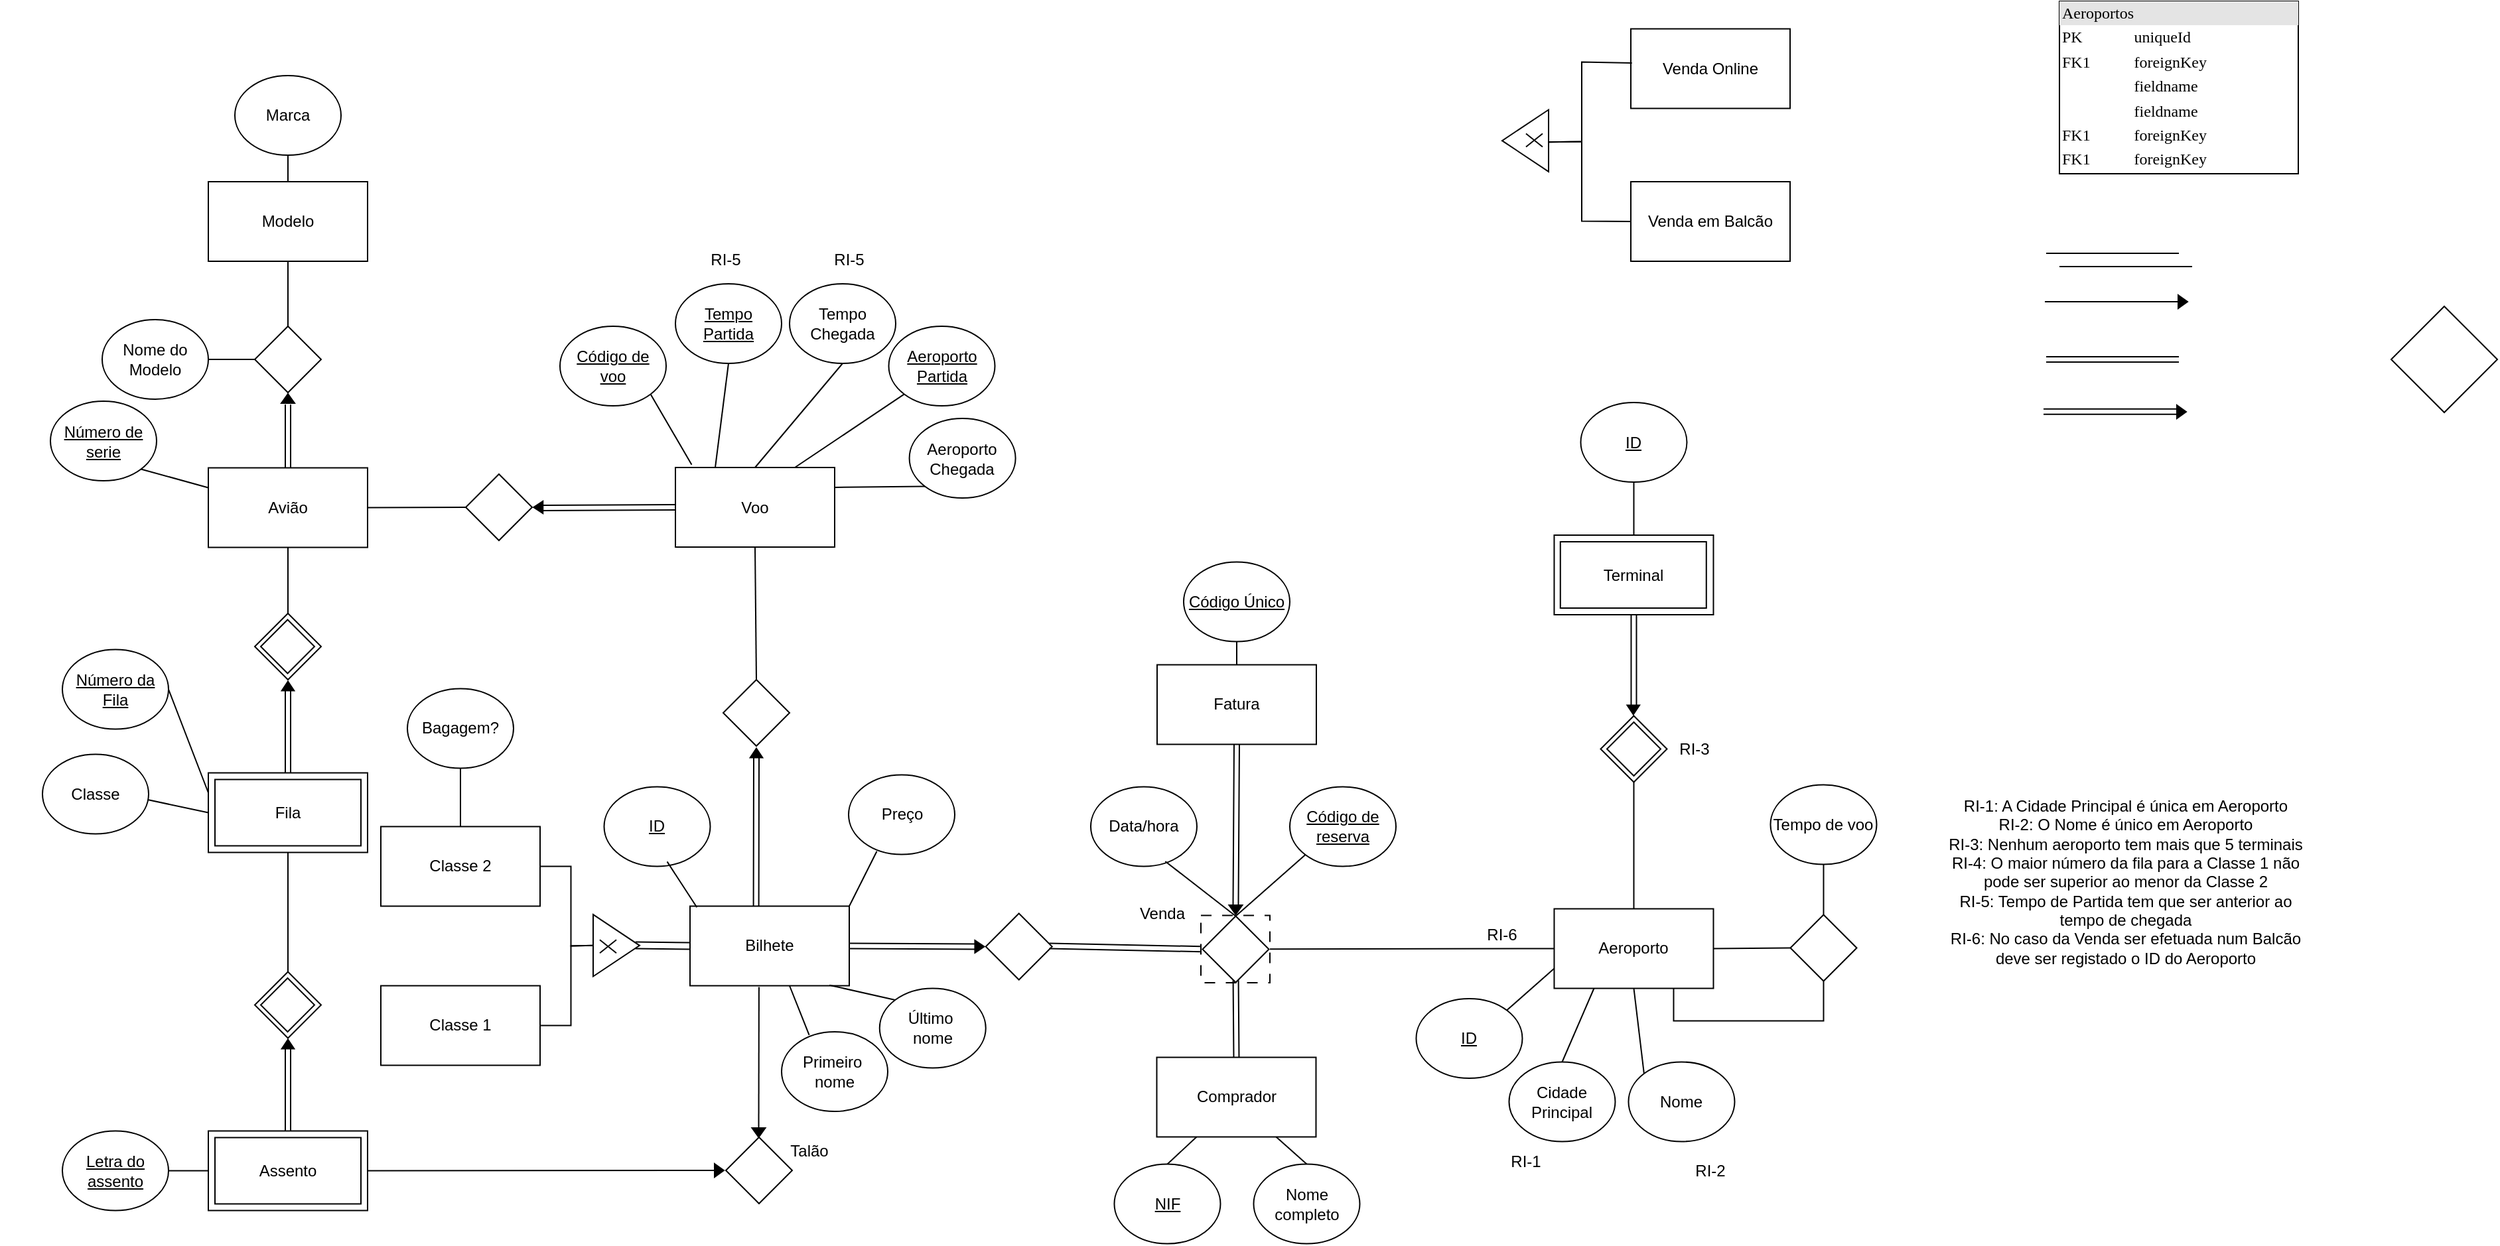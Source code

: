 <mxfile version="27.0.6">
  <diagram name="Page-1" id="2ca16b54-16f6-2749-3443-fa8db7711227">
    <mxGraphModel dx="2230" dy="613" grid="1" gridSize="10" guides="1" tooltips="1" connect="1" arrows="1" fold="1" page="1" pageScale="1" pageWidth="1100" pageHeight="850" background="none" math="0" shadow="0">
      <root>
        <mxCell id="0" />
        <mxCell id="1" parent="0" />
        <mxCell id="uvQwiletEwAoErd7GZ6_-40" value="" style="rounded=0;whiteSpace=wrap;html=1;dashed=1;dashPattern=8 8;" parent="1" vertex="1">
          <mxGeometry x="443" y="719.25" width="52" height="50.75" as="geometry" />
        </mxCell>
        <mxCell id="2ed32ef02a7f4228-2" value="&lt;div style=&quot;box-sizing: border-box; width: 100%; background: rgb(228, 228, 228); padding: 2px;&quot;&gt;Aeroportos&lt;/div&gt;&lt;table style=&quot;width: 100% ; font-size: 1em&quot; cellpadding=&quot;2&quot; cellspacing=&quot;0&quot;&gt;&lt;tbody&gt;&lt;tr&gt;&lt;td&gt;PK&lt;/td&gt;&lt;td&gt;uniqueId&lt;/td&gt;&lt;/tr&gt;&lt;tr&gt;&lt;td&gt;FK1&lt;/td&gt;&lt;td&gt;foreignKey&lt;/td&gt;&lt;/tr&gt;&lt;tr&gt;&lt;td&gt;&lt;/td&gt;&lt;td&gt;fieldname&lt;/td&gt;&lt;/tr&gt;&lt;tr&gt;&lt;td&gt;&lt;br&gt;&lt;/td&gt;&lt;td&gt;fieldname&lt;br&gt;&lt;/td&gt;&lt;/tr&gt;&lt;tr&gt;&lt;td&gt;FK1&lt;br&gt;&lt;/td&gt;&lt;td&gt;foreignKey&lt;br&gt;&lt;/td&gt;&lt;/tr&gt;&lt;tr&gt;&lt;td&gt;FK1&lt;br&gt;&lt;/td&gt;&lt;td&gt;foreignKey&lt;br&gt;&lt;/td&gt;&lt;/tr&gt;&lt;/tbody&gt;&lt;/table&gt;" style="verticalAlign=top;align=left;overflow=fill;html=1;rounded=0;shadow=0;comic=0;labelBackgroundColor=none;strokeWidth=1;fontFamily=Verdana;fontSize=12" parent="1" vertex="1">
          <mxGeometry x="1090" y="30" width="180" height="130" as="geometry" />
        </mxCell>
        <mxCell id="Xm3tBWq0qwTZGbFQvJrr-5" value="" style="endArrow=none;html=1;rounded=0;" parent="1" edge="1">
          <mxGeometry width="50" height="50" relative="1" as="geometry">
            <mxPoint x="1080" y="220" as="sourcePoint" />
            <mxPoint x="1180" y="220" as="targetPoint" />
          </mxGeometry>
        </mxCell>
        <mxCell id="Xm3tBWq0qwTZGbFQvJrr-7" value="" style="endArrow=classic;html=1;rounded=0;shape=link;" parent="1" edge="1">
          <mxGeometry width="50" height="50" relative="1" as="geometry">
            <mxPoint x="1080" y="300" as="sourcePoint" />
            <mxPoint x="1180" y="300" as="targetPoint" />
          </mxGeometry>
        </mxCell>
        <mxCell id="Xm3tBWq0qwTZGbFQvJrr-26" value="" style="group" parent="1" vertex="1" connectable="0">
          <mxGeometry x="1079" y="251.5" width="107.5" height="10" as="geometry" />
        </mxCell>
        <mxCell id="Xm3tBWq0qwTZGbFQvJrr-24" value="" style="endArrow=none;html=1;rounded=0;" parent="Xm3tBWq0qwTZGbFQvJrr-26" edge="1">
          <mxGeometry width="50" height="50" relative="1" as="geometry">
            <mxPoint y="4.94" as="sourcePoint" />
            <mxPoint x="100" y="4.94" as="targetPoint" />
          </mxGeometry>
        </mxCell>
        <mxCell id="Xm3tBWq0qwTZGbFQvJrr-25" value="" style="verticalLabelPosition=bottom;verticalAlign=top;html=1;shape=mxgraph.basic.acute_triangle;dx=0.5;rotation=90;fillColor=#000000;" parent="Xm3tBWq0qwTZGbFQvJrr-26" vertex="1">
          <mxGeometry x="99" y="1.5" width="10" height="7" as="geometry" />
        </mxCell>
        <mxCell id="Xm3tBWq0qwTZGbFQvJrr-27" value="" style="group" parent="1" vertex="1" connectable="0">
          <mxGeometry x="1078" y="334.5" width="107.5" height="10" as="geometry" />
        </mxCell>
        <mxCell id="Xm3tBWq0qwTZGbFQvJrr-9" value="" style="endArrow=classic;html=1;rounded=0;shape=link;" parent="Xm3tBWq0qwTZGbFQvJrr-27" edge="1">
          <mxGeometry width="50" height="50" relative="1" as="geometry">
            <mxPoint y="4.93" as="sourcePoint" />
            <mxPoint x="100" y="4.93" as="targetPoint" />
          </mxGeometry>
        </mxCell>
        <mxCell id="Xm3tBWq0qwTZGbFQvJrr-23" value="" style="verticalLabelPosition=bottom;verticalAlign=top;html=1;shape=mxgraph.basic.acute_triangle;dx=0.5;rotation=90;fillColor=#000000;" parent="Xm3tBWq0qwTZGbFQvJrr-27" vertex="1">
          <mxGeometry x="99" y="1.5" width="10" height="7" as="geometry" />
        </mxCell>
        <mxCell id="Xm3tBWq0qwTZGbFQvJrr-28" value="" style="rhombus;whiteSpace=wrap;html=1;strokeColor=default;align=center;verticalAlign=top;fontFamily=Helvetica;fontSize=12;fontColor=default;fillColor=#FFFFFF;" parent="1" vertex="1">
          <mxGeometry x="1340" y="260" width="80" height="80" as="geometry" />
        </mxCell>
        <mxCell id="Xm3tBWq0qwTZGbFQvJrr-31" value="" style="endArrow=none;html=1;rounded=0;" parent="1" edge="1">
          <mxGeometry width="50" height="50" relative="1" as="geometry">
            <mxPoint x="1090" y="230" as="sourcePoint" />
            <mxPoint x="1190" y="230" as="targetPoint" />
          </mxGeometry>
        </mxCell>
        <mxCell id="cWytQhBNAw67fKuN8wvv-1" value="Avião" style="rounded=0;whiteSpace=wrap;html=1;" parent="1" vertex="1">
          <mxGeometry x="-305" y="381.75" width="120" height="60" as="geometry" />
        </mxCell>
        <mxCell id="cWytQhBNAw67fKuN8wvv-3" value="Marca" style="ellipse;whiteSpace=wrap;html=1;" parent="1" vertex="1">
          <mxGeometry x="-285" y="86" width="80" height="60" as="geometry" />
        </mxCell>
        <mxCell id="cWytQhBNAw67fKuN8wvv-4" value="&lt;u&gt;Número de serie&lt;/u&gt;" style="ellipse;whiteSpace=wrap;html=1;" parent="1" vertex="1">
          <mxGeometry x="-424" y="331.5" width="80" height="60" as="geometry" />
        </mxCell>
        <mxCell id="cWytQhBNAw67fKuN8wvv-6" value="" style="endArrow=none;html=1;rounded=0;exitX=0.5;exitY=1;exitDx=0;exitDy=0;entryX=0.5;entryY=0;entryDx=0;entryDy=0;" parent="1" source="cWytQhBNAw67fKuN8wvv-3" target="uvQwiletEwAoErd7GZ6_-5" edge="1">
          <mxGeometry width="50" height="50" relative="1" as="geometry">
            <mxPoint x="-100" y="6" as="sourcePoint" />
            <mxPoint x="-235" y="196" as="targetPoint" />
          </mxGeometry>
        </mxCell>
        <mxCell id="cWytQhBNAw67fKuN8wvv-7" value="" style="endArrow=none;html=1;rounded=0;entryX=0;entryY=0.25;entryDx=0;entryDy=0;exitX=1;exitY=1;exitDx=0;exitDy=0;" parent="1" source="cWytQhBNAw67fKuN8wvv-4" target="cWytQhBNAw67fKuN8wvv-1" edge="1">
          <mxGeometry width="50" height="50" relative="1" as="geometry">
            <mxPoint x="-235" y="331.75" as="sourcePoint" />
            <mxPoint x="-235" y="381.75" as="targetPoint" />
          </mxGeometry>
        </mxCell>
        <mxCell id="cWytQhBNAw67fKuN8wvv-8" value="" style="endArrow=none;html=1;rounded=0;entryX=0.5;entryY=0;entryDx=0;entryDy=0;exitX=0.5;exitY=1;exitDx=0;exitDy=0;" parent="1" source="cWytQhBNAw67fKuN8wvv-1" edge="1">
          <mxGeometry width="50" height="50" relative="1" as="geometry">
            <mxPoint x="-201" y="441.75" as="sourcePoint" />
            <mxPoint x="-245.0" y="491.75" as="targetPoint" />
            <Array as="points" />
          </mxGeometry>
        </mxCell>
        <mxCell id="cWytQhBNAw67fKuN8wvv-10" value="" style="group;strokeColor=none;rotation=-90;allowArrows=0;connectable=1;dashed=1;" parent="1" vertex="1" connectable="0">
          <mxGeometry x="-295" y="587.75" width="100" height="10" as="geometry" />
        </mxCell>
        <mxCell id="cWytQhBNAw67fKuN8wvv-11" value="" style="endArrow=classic;html=1;rounded=0;shape=link;exitX=0.5;exitY=0;exitDx=0;exitDy=0;" parent="cWytQhBNAw67fKuN8wvv-10" source="cWytQhBNAw67fKuN8wvv-14" edge="1">
          <mxGeometry width="50" height="50" relative="1" as="geometry">
            <mxPoint x="50.0" y="55" as="sourcePoint" />
            <mxPoint x="50.0" y="-38" as="targetPoint" />
          </mxGeometry>
        </mxCell>
        <mxCell id="cWytQhBNAw67fKuN8wvv-12" value="" style="verticalLabelPosition=bottom;verticalAlign=top;html=1;shape=mxgraph.basic.acute_triangle;dx=0.5;rotation=0;fillColor=#000000;" parent="cWytQhBNAw67fKuN8wvv-10" vertex="1">
          <mxGeometry x="45.35" y="-45" width="9.302" height="7" as="geometry" />
        </mxCell>
        <mxCell id="cWytQhBNAw67fKuN8wvv-13" value="" style="group" parent="1" vertex="1" connectable="0">
          <mxGeometry x="-305" y="611.75" width="120" height="60" as="geometry" />
        </mxCell>
        <mxCell id="cWytQhBNAw67fKuN8wvv-14" value="" style="rounded=0;whiteSpace=wrap;html=1;" parent="cWytQhBNAw67fKuN8wvv-13" vertex="1">
          <mxGeometry width="120" height="60" as="geometry" />
        </mxCell>
        <mxCell id="cWytQhBNAw67fKuN8wvv-15" value="Fila" style="rounded=0;whiteSpace=wrap;html=1;" parent="cWytQhBNAw67fKuN8wvv-13" vertex="1">
          <mxGeometry x="5" y="5" width="110" height="50" as="geometry" />
        </mxCell>
        <mxCell id="cWytQhBNAw67fKuN8wvv-16" value="" style="rhombus;whiteSpace=wrap;html=1;strokeColor=default;align=center;verticalAlign=top;fontFamily=Helvetica;fontSize=12;fontColor=default;fillColor=#FFFFFF;" parent="1" vertex="1">
          <mxGeometry x="-270" y="761.75" width="50" height="50" as="geometry" />
        </mxCell>
        <mxCell id="cWytQhBNAw67fKuN8wvv-17" value="" style="group;strokeColor=none;rotation=-90;allowArrows=0;connectable=1;dashed=1;" parent="1" vertex="1" connectable="0">
          <mxGeometry x="-295" y="857.75" width="100" height="10" as="geometry" />
        </mxCell>
        <mxCell id="cWytQhBNAw67fKuN8wvv-18" value="" style="endArrow=classic;html=1;rounded=0;shape=link;exitX=0.5;exitY=0;exitDx=0;exitDy=0;" parent="cWytQhBNAw67fKuN8wvv-17" source="cWytQhBNAw67fKuN8wvv-21" edge="1">
          <mxGeometry width="50" height="50" relative="1" as="geometry">
            <mxPoint x="50.0" y="55" as="sourcePoint" />
            <mxPoint x="50.0" y="-38" as="targetPoint" />
          </mxGeometry>
        </mxCell>
        <mxCell id="cWytQhBNAw67fKuN8wvv-19" value="" style="verticalLabelPosition=bottom;verticalAlign=top;html=1;shape=mxgraph.basic.acute_triangle;dx=0.5;rotation=0;fillColor=#000000;" parent="cWytQhBNAw67fKuN8wvv-17" vertex="1">
          <mxGeometry x="45.35" y="-45" width="9.302" height="7" as="geometry" />
        </mxCell>
        <mxCell id="cWytQhBNAw67fKuN8wvv-20" value="" style="group" parent="1" vertex="1" connectable="0">
          <mxGeometry x="-305" y="881.75" width="120" height="60" as="geometry" />
        </mxCell>
        <mxCell id="cWytQhBNAw67fKuN8wvv-21" value="" style="rounded=0;whiteSpace=wrap;html=1;" parent="cWytQhBNAw67fKuN8wvv-20" vertex="1">
          <mxGeometry width="120" height="60" as="geometry" />
        </mxCell>
        <mxCell id="cWytQhBNAw67fKuN8wvv-22" value="Assento" style="rounded=0;whiteSpace=wrap;html=1;" parent="cWytQhBNAw67fKuN8wvv-20" vertex="1">
          <mxGeometry x="5" y="5" width="110" height="50" as="geometry" />
        </mxCell>
        <mxCell id="cWytQhBNAw67fKuN8wvv-23" value="" style="endArrow=none;html=1;rounded=0;exitX=0.5;exitY=1;exitDx=0;exitDy=0;entryX=0.5;entryY=0;entryDx=0;entryDy=0;" parent="1" source="cWytQhBNAw67fKuN8wvv-14" target="cWytQhBNAw67fKuN8wvv-16" edge="1">
          <mxGeometry width="50" height="50" relative="1" as="geometry">
            <mxPoint x="-265" y="681.75" as="sourcePoint" />
            <mxPoint x="-265" y="751.75" as="targetPoint" />
          </mxGeometry>
        </mxCell>
        <mxCell id="cWytQhBNAw67fKuN8wvv-24" value="&lt;u&gt;Número da Fila&lt;/u&gt;" style="ellipse;whiteSpace=wrap;html=1;" parent="1" vertex="1">
          <mxGeometry x="-415" y="518.75" width="80" height="60" as="geometry" />
        </mxCell>
        <mxCell id="cWytQhBNAw67fKuN8wvv-25" value="" style="endArrow=none;html=1;rounded=0;exitX=1;exitY=0.5;exitDx=0;exitDy=0;entryX=0;entryY=0.25;entryDx=0;entryDy=0;" parent="1" source="cWytQhBNAw67fKuN8wvv-24" target="cWytQhBNAw67fKuN8wvv-14" edge="1">
          <mxGeometry width="50" height="50" relative="1" as="geometry">
            <mxPoint x="-95" y="471.75" as="sourcePoint" />
            <mxPoint x="-45" y="421.75" as="targetPoint" />
          </mxGeometry>
        </mxCell>
        <mxCell id="cWytQhBNAw67fKuN8wvv-26" value="&lt;u&gt;Letra do assento&lt;/u&gt;" style="ellipse;whiteSpace=wrap;html=1;" parent="1" vertex="1">
          <mxGeometry x="-415" y="881.75" width="80" height="60" as="geometry" />
        </mxCell>
        <mxCell id="cWytQhBNAw67fKuN8wvv-27" value="" style="endArrow=none;html=1;rounded=0;exitX=1;exitY=0.5;exitDx=0;exitDy=0;entryX=0;entryY=0.5;entryDx=0;entryDy=0;" parent="1" source="cWytQhBNAw67fKuN8wvv-26" edge="1">
          <mxGeometry width="50" height="50" relative="1" as="geometry">
            <mxPoint x="-95" y="741.75" as="sourcePoint" />
            <mxPoint x="-305" y="911.75" as="targetPoint" />
          </mxGeometry>
        </mxCell>
        <mxCell id="cWytQhBNAw67fKuN8wvv-30" value="" style="endArrow=none;html=1;rounded=0;entryX=0.102;entryY=-0.035;entryDx=0;entryDy=0;exitX=1;exitY=1;exitDx=0;exitDy=0;entryPerimeter=0;" parent="1" source="cWytQhBNAw67fKuN8wvv-45" target="cWytQhBNAw67fKuN8wvv-36" edge="1">
          <mxGeometry width="50" height="50" relative="1" as="geometry">
            <mxPoint x="-303" y="311.5" as="sourcePoint" />
            <mxPoint x="-263.83" y="351.5" as="targetPoint" />
          </mxGeometry>
        </mxCell>
        <mxCell id="cWytQhBNAw67fKuN8wvv-31" value="" style="rhombus;whiteSpace=wrap;html=1;strokeColor=default;align=center;verticalAlign=top;fontFamily=Helvetica;fontSize=12;fontColor=default;fillColor=#FFFFFF;" parent="1" vertex="1">
          <mxGeometry x="-111" y="386.5" width="50" height="50" as="geometry" />
        </mxCell>
        <mxCell id="cWytQhBNAw67fKuN8wvv-32" value="" style="group;strokeColor=none;rotation=-180;allowArrows=0;connectable=1;dashed=1;" parent="1" vertex="1" connectable="0">
          <mxGeometry x="-58" y="407" width="98" height="10" as="geometry" />
        </mxCell>
        <mxCell id="cWytQhBNAw67fKuN8wvv-33" value="" style="endArrow=classic;html=1;rounded=0;shape=link;exitX=0;exitY=0.5;exitDx=0;exitDy=0;" parent="cWytQhBNAw67fKuN8wvv-32" source="cWytQhBNAw67fKuN8wvv-36" edge="1">
          <mxGeometry width="50" height="50" relative="1" as="geometry">
            <mxPoint x="96.04" y="5" as="sourcePoint" />
            <mxPoint x="4.9" y="5" as="targetPoint" />
          </mxGeometry>
        </mxCell>
        <mxCell id="cWytQhBNAw67fKuN8wvv-34" value="" style="verticalLabelPosition=bottom;verticalAlign=top;html=1;shape=mxgraph.basic.acute_triangle;dx=0.5;rotation=-90;fillColor=#000000;" parent="cWytQhBNAw67fKuN8wvv-32" vertex="1">
          <mxGeometry x="-2.94" y="1" width="9.116" height="7" as="geometry" />
        </mxCell>
        <mxCell id="cWytQhBNAw67fKuN8wvv-35" value="" style="group" parent="1" vertex="1" connectable="0">
          <mxGeometry x="47" y="381.5" width="120" height="60" as="geometry" />
        </mxCell>
        <mxCell id="cWytQhBNAw67fKuN8wvv-36" value="Voo" style="rounded=0;whiteSpace=wrap;html=1;" parent="cWytQhBNAw67fKuN8wvv-35" vertex="1">
          <mxGeometry width="120" height="60" as="geometry" />
        </mxCell>
        <mxCell id="cWytQhBNAw67fKuN8wvv-37" value="&lt;u&gt;Tempo&lt;/u&gt;&lt;div&gt;&lt;u&gt;Partida&lt;/u&gt;&lt;/div&gt;" style="ellipse;whiteSpace=wrap;html=1;" parent="1" vertex="1">
          <mxGeometry x="47" y="243" width="80" height="60" as="geometry" />
        </mxCell>
        <mxCell id="cWytQhBNAw67fKuN8wvv-38" value="Tempo&lt;div&gt;Chegada&lt;/div&gt;" style="ellipse;whiteSpace=wrap;html=1;" parent="1" vertex="1">
          <mxGeometry x="133" y="243" width="80" height="60" as="geometry" />
        </mxCell>
        <mxCell id="cWytQhBNAw67fKuN8wvv-39" value="" style="endArrow=none;html=1;rounded=0;entryX=0.5;entryY=1;entryDx=0;entryDy=0;exitX=0.25;exitY=0;exitDx=0;exitDy=0;" parent="1" source="cWytQhBNAw67fKuN8wvv-36" target="cWytQhBNAw67fKuN8wvv-37" edge="1">
          <mxGeometry width="50" height="50" relative="1" as="geometry">
            <mxPoint x="127" y="361.5" as="sourcePoint" />
            <mxPoint x="207" y="341.5" as="targetPoint" />
          </mxGeometry>
        </mxCell>
        <mxCell id="cWytQhBNAw67fKuN8wvv-40" value="" style="endArrow=none;html=1;rounded=0;entryX=0.5;entryY=1;entryDx=0;entryDy=0;exitX=0.5;exitY=0;exitDx=0;exitDy=0;" parent="1" source="cWytQhBNAw67fKuN8wvv-36" target="cWytQhBNAw67fKuN8wvv-38" edge="1">
          <mxGeometry width="50" height="50" relative="1" as="geometry">
            <mxPoint x="257" y="417" as="sourcePoint" />
            <mxPoint x="257" y="357" as="targetPoint" />
          </mxGeometry>
        </mxCell>
        <mxCell id="cWytQhBNAw67fKuN8wvv-41" value="Aeroporto Chegada" style="ellipse;whiteSpace=wrap;html=1;" parent="1" vertex="1">
          <mxGeometry x="223.3" y="344.5" width="80" height="60" as="geometry" />
        </mxCell>
        <mxCell id="cWytQhBNAw67fKuN8wvv-42" value="&lt;u&gt;Aeroporto Partida&lt;/u&gt;" style="ellipse;whiteSpace=wrap;html=1;" parent="1" vertex="1">
          <mxGeometry x="207.75" y="275" width="80" height="60" as="geometry" />
        </mxCell>
        <mxCell id="cWytQhBNAw67fKuN8wvv-43" value="" style="endArrow=none;html=1;rounded=0;entryX=0;entryY=1;entryDx=0;entryDy=0;exitX=1;exitY=0.25;exitDx=0;exitDy=0;" parent="1" source="cWytQhBNAw67fKuN8wvv-36" target="cWytQhBNAw67fKuN8wvv-41" edge="1">
          <mxGeometry width="50" height="50" relative="1" as="geometry">
            <mxPoint x="138" y="596.5" as="sourcePoint" />
            <mxPoint x="168" y="556.5" as="targetPoint" />
          </mxGeometry>
        </mxCell>
        <mxCell id="cWytQhBNAw67fKuN8wvv-44" value="" style="endArrow=none;html=1;rounded=0;entryX=0;entryY=1;entryDx=0;entryDy=0;exitX=0.75;exitY=0;exitDx=0;exitDy=0;" parent="1" source="cWytQhBNAw67fKuN8wvv-36" target="cWytQhBNAw67fKuN8wvv-42" edge="1">
          <mxGeometry width="50" height="50" relative="1" as="geometry">
            <mxPoint x="168" y="596.5" as="sourcePoint" />
            <mxPoint x="218" y="572" as="targetPoint" />
          </mxGeometry>
        </mxCell>
        <mxCell id="cWytQhBNAw67fKuN8wvv-45" value="&lt;u&gt;Código de&lt;/u&gt;&lt;div&gt;&lt;u&gt;voo&lt;/u&gt;&lt;/div&gt;" style="ellipse;whiteSpace=wrap;html=1;" parent="1" vertex="1">
          <mxGeometry x="-40" y="275" width="80" height="60" as="geometry" />
        </mxCell>
        <mxCell id="cWytQhBNAw67fKuN8wvv-46" value="" style="endArrow=none;html=1;rounded=0;exitX=1;exitY=0.5;exitDx=0;exitDy=0;entryX=0;entryY=0.5;entryDx=0;entryDy=0;" parent="1" source="cWytQhBNAw67fKuN8wvv-1" target="cWytQhBNAw67fKuN8wvv-31" edge="1">
          <mxGeometry width="50" height="50" relative="1" as="geometry">
            <mxPoint x="-128" y="503.25" as="sourcePoint" />
            <mxPoint x="22" y="503.25" as="targetPoint" />
          </mxGeometry>
        </mxCell>
        <mxCell id="cWytQhBNAw67fKuN8wvv-47" value="Aeroporto" style="rounded=0;whiteSpace=wrap;html=1;" parent="1" vertex="1">
          <mxGeometry x="709.24" y="714.25" width="120" height="60" as="geometry" />
        </mxCell>
        <mxCell id="cWytQhBNAw67fKuN8wvv-48" value="" style="endArrow=none;html=1;rounded=0;entryX=0;entryY=0.75;entryDx=0;entryDy=0;exitX=1;exitY=0;exitDx=0;exitDy=0;" parent="1" source="cWytQhBNAw67fKuN8wvv-49" target="cWytQhBNAw67fKuN8wvv-47" edge="1">
          <mxGeometry width="50" height="50" relative="1" as="geometry">
            <mxPoint x="644.24" y="690" as="sourcePoint" />
            <mxPoint x="744.24" y="690" as="targetPoint" />
          </mxGeometry>
        </mxCell>
        <mxCell id="cWytQhBNAw67fKuN8wvv-49" value="&lt;u&gt;ID&lt;/u&gt;" style="ellipse;whiteSpace=wrap;html=1;" parent="1" vertex="1">
          <mxGeometry x="605.24" y="782" width="80" height="60" as="geometry" />
        </mxCell>
        <mxCell id="cWytQhBNAw67fKuN8wvv-50" value="Cidade&lt;div&gt;Principal&lt;/div&gt;" style="ellipse;whiteSpace=wrap;html=1;" parent="1" vertex="1">
          <mxGeometry x="675.24" y="829.75" width="80" height="60" as="geometry" />
        </mxCell>
        <mxCell id="cWytQhBNAw67fKuN8wvv-51" value="" style="endArrow=none;html=1;rounded=0;entryX=0.25;entryY=1;entryDx=0;entryDy=0;exitX=0.5;exitY=0;exitDx=0;exitDy=0;" parent="1" source="cWytQhBNAw67fKuN8wvv-50" target="cWytQhBNAw67fKuN8wvv-47" edge="1">
          <mxGeometry width="50" height="50" relative="1" as="geometry">
            <mxPoint x="714.24" y="680" as="sourcePoint" />
            <mxPoint x="814.24" y="680" as="targetPoint" />
          </mxGeometry>
        </mxCell>
        <mxCell id="cWytQhBNAw67fKuN8wvv-52" value="Nome" style="ellipse;whiteSpace=wrap;html=1;" parent="1" vertex="1">
          <mxGeometry x="765.24" y="829.75" width="80" height="60" as="geometry" />
        </mxCell>
        <mxCell id="cWytQhBNAw67fKuN8wvv-53" value="" style="endArrow=none;html=1;rounded=0;entryX=0;entryY=0;entryDx=0;entryDy=0;exitX=0.5;exitY=1;exitDx=0;exitDy=0;" parent="1" source="cWytQhBNAw67fKuN8wvv-47" target="cWytQhBNAw67fKuN8wvv-52" edge="1">
          <mxGeometry width="50" height="50" relative="1" as="geometry">
            <mxPoint x="814.24" y="710" as="sourcePoint" />
            <mxPoint x="894.24" y="710" as="targetPoint" />
          </mxGeometry>
        </mxCell>
        <mxCell id="cWytQhBNAw67fKuN8wvv-54" value="" style="rhombus;whiteSpace=wrap;html=1;strokeColor=default;align=center;verticalAlign=top;fontFamily=Helvetica;fontSize=12;fontColor=default;fillColor=#FFFFFF;" parent="1" vertex="1">
          <mxGeometry x="744.24" y="568.75" width="50" height="50" as="geometry" />
        </mxCell>
        <mxCell id="cWytQhBNAw67fKuN8wvv-55" value="" style="group;strokeColor=none;rotation=90;allowArrows=0;connectable=1;dashed=1;" parent="1" vertex="1" connectable="0">
          <mxGeometry x="719.24" y="512.75" width="110" height="10" as="geometry" />
        </mxCell>
        <mxCell id="cWytQhBNAw67fKuN8wvv-56" value="" style="endArrow=classic;html=1;rounded=0;shape=link;exitX=0.5;exitY=1;exitDx=0;exitDy=0;" parent="cWytQhBNAw67fKuN8wvv-55" source="cWytQhBNAw67fKuN8wvv-61" edge="1">
          <mxGeometry width="50" height="50" relative="1" as="geometry">
            <mxPoint x="49" y="-21.5" as="sourcePoint" />
            <mxPoint x="50" y="48" as="targetPoint" />
          </mxGeometry>
        </mxCell>
        <mxCell id="cWytQhBNAw67fKuN8wvv-57" value="" style="verticalLabelPosition=bottom;verticalAlign=top;html=1;shape=mxgraph.basic.acute_triangle;dx=0.5;rotation=180;fillColor=#000000;" parent="cWytQhBNAw67fKuN8wvv-55" vertex="1">
          <mxGeometry x="45" y="48" width="9.302" height="7" as="geometry" />
        </mxCell>
        <mxCell id="cWytQhBNAw67fKuN8wvv-58" value="&lt;u&gt;ID&lt;/u&gt;" style="ellipse;whiteSpace=wrap;html=1;" parent="1" vertex="1">
          <mxGeometry x="729.24" y="332.5" width="80" height="60" as="geometry" />
        </mxCell>
        <mxCell id="cWytQhBNAw67fKuN8wvv-59" value="" style="endArrow=none;html=1;rounded=0;entryX=0.5;entryY=0;entryDx=0;entryDy=0;exitX=0.5;exitY=1;exitDx=0;exitDy=0;" parent="1" source="cWytQhBNAw67fKuN8wvv-58" target="cWytQhBNAw67fKuN8wvv-61" edge="1">
          <mxGeometry width="50" height="50" relative="1" as="geometry">
            <mxPoint x="729.24" y="392.5" as="sourcePoint" />
            <mxPoint x="729.24" y="442.5" as="targetPoint" />
          </mxGeometry>
        </mxCell>
        <mxCell id="cWytQhBNAw67fKuN8wvv-60" value="" style="group" parent="1" vertex="1" connectable="0">
          <mxGeometry x="709.24" y="432.5" width="120" height="60" as="geometry" />
        </mxCell>
        <mxCell id="cWytQhBNAw67fKuN8wvv-61" value="" style="rounded=0;whiteSpace=wrap;html=1;" parent="cWytQhBNAw67fKuN8wvv-60" vertex="1">
          <mxGeometry width="120" height="60" as="geometry" />
        </mxCell>
        <mxCell id="cWytQhBNAw67fKuN8wvv-62" value="Terminal" style="rounded=0;whiteSpace=wrap;html=1;" parent="cWytQhBNAw67fKuN8wvv-60" vertex="1">
          <mxGeometry x="4.65" y="5" width="110" height="50" as="geometry" />
        </mxCell>
        <mxCell id="cWytQhBNAw67fKuN8wvv-63" value="" style="endArrow=none;html=1;rounded=0;exitX=0.5;exitY=1;exitDx=0;exitDy=0;entryX=0.5;entryY=0;entryDx=0;entryDy=0;" parent="1" source="cWytQhBNAw67fKuN8wvv-54" target="cWytQhBNAw67fKuN8wvv-47" edge="1">
          <mxGeometry width="50" height="50" relative="1" as="geometry">
            <mxPoint x="717.49" y="650" as="sourcePoint" />
            <mxPoint x="827.49" y="650" as="targetPoint" />
          </mxGeometry>
        </mxCell>
        <mxCell id="cWytQhBNAw67fKuN8wvv-66" value="&lt;u&gt;Código de reserva&lt;/u&gt;" style="ellipse;whiteSpace=wrap;html=1;" parent="1" vertex="1">
          <mxGeometry x="510" y="622.25" width="80" height="60" as="geometry" />
        </mxCell>
        <mxCell id="cWytQhBNAw67fKuN8wvv-67" value="Data/hora" style="ellipse;whiteSpace=wrap;html=1;" parent="1" vertex="1">
          <mxGeometry x="359.99" y="622.25" width="80" height="60" as="geometry" />
        </mxCell>
        <mxCell id="cWytQhBNAw67fKuN8wvv-68" value="" style="endArrow=none;html=1;rounded=0;entryX=0;entryY=1;entryDx=0;entryDy=0;exitX=0.5;exitY=0;exitDx=0;exitDy=0;" parent="1" source="cWytQhBNAw67fKuN8wvv-103" target="cWytQhBNAw67fKuN8wvv-66" edge="1">
          <mxGeometry width="50" height="50" relative="1" as="geometry">
            <mxPoint x="535.24" y="614.25" as="sourcePoint" />
            <mxPoint x="523.24" y="584.5" as="targetPoint" />
          </mxGeometry>
        </mxCell>
        <mxCell id="cWytQhBNAw67fKuN8wvv-69" value="" style="endArrow=none;html=1;rounded=0;entryX=0.702;entryY=0.937;entryDx=0;entryDy=0;exitX=0.5;exitY=0;exitDx=0;exitDy=0;entryPerimeter=0;" parent="1" source="cWytQhBNAw67fKuN8wvv-103" target="cWytQhBNAw67fKuN8wvv-67" edge="1">
          <mxGeometry width="50" height="50" relative="1" as="geometry">
            <mxPoint x="475.24" y="614.25" as="sourcePoint" />
            <mxPoint x="573.24" y="600" as="targetPoint" />
          </mxGeometry>
        </mxCell>
        <mxCell id="cWytQhBNAw67fKuN8wvv-70" value="" style="group" parent="1" vertex="1" connectable="0">
          <mxGeometry x="409.74" y="826.25" width="120" height="60" as="geometry" />
        </mxCell>
        <mxCell id="cWytQhBNAw67fKuN8wvv-71" value="Comprador" style="rounded=0;whiteSpace=wrap;html=1;" parent="cWytQhBNAw67fKuN8wvv-70" vertex="1">
          <mxGeometry width="120" height="60" as="geometry" />
        </mxCell>
        <mxCell id="cWytQhBNAw67fKuN8wvv-72" value="" style="endArrow=none;html=1;rounded=0;entryX=0.5;entryY=0;entryDx=0;entryDy=0;exitX=0.25;exitY=1;exitDx=0;exitDy=0;" parent="1" source="cWytQhBNAw67fKuN8wvv-71" target="cWytQhBNAw67fKuN8wvv-73" edge="1">
          <mxGeometry width="50" height="50" relative="1" as="geometry">
            <mxPoint x="387.74" y="823.08" as="sourcePoint" />
            <mxPoint x="467.74" y="803.08" as="targetPoint" />
          </mxGeometry>
        </mxCell>
        <mxCell id="cWytQhBNAw67fKuN8wvv-73" value="&lt;u&gt;NIF&lt;/u&gt;" style="ellipse;whiteSpace=wrap;html=1;" parent="1" vertex="1">
          <mxGeometry x="377.74" y="906.75" width="80" height="60" as="geometry" />
        </mxCell>
        <mxCell id="cWytQhBNAw67fKuN8wvv-74" value="Nome completo" style="ellipse;whiteSpace=wrap;html=1;" parent="1" vertex="1">
          <mxGeometry x="482.74" y="906.75" width="80" height="60" as="geometry" />
        </mxCell>
        <mxCell id="cWytQhBNAw67fKuN8wvv-75" value="" style="endArrow=none;html=1;rounded=0;entryX=0.5;entryY=0;entryDx=0;entryDy=0;exitX=0.75;exitY=1;exitDx=0;exitDy=0;" parent="1" source="cWytQhBNAw67fKuN8wvv-71" target="cWytQhBNAw67fKuN8wvv-74" edge="1">
          <mxGeometry width="50" height="50" relative="1" as="geometry">
            <mxPoint x="517.74" y="878.58" as="sourcePoint" />
            <mxPoint x="517.74" y="818.58" as="targetPoint" />
          </mxGeometry>
        </mxCell>
        <mxCell id="cWytQhBNAw67fKuN8wvv-85" value="Venda Online" style="rounded=0;whiteSpace=wrap;html=1;direction=east;" parent="1" vertex="1">
          <mxGeometry x="767" y="50.75" width="120" height="60" as="geometry" />
        </mxCell>
        <mxCell id="cWytQhBNAw67fKuN8wvv-86" value="Venda em Balcão" style="rounded=0;whiteSpace=wrap;html=1;direction=east;" parent="1" vertex="1">
          <mxGeometry x="767" y="166" width="120" height="60" as="geometry" />
        </mxCell>
        <mxCell id="cWytQhBNAw67fKuN8wvv-87" value="" style="group;direction=east;rotation=0;" parent="1" vertex="1" connectable="0">
          <mxGeometry x="705" y="75.75" width="60" height="120" as="geometry" />
        </mxCell>
        <mxCell id="cWytQhBNAw67fKuN8wvv-88" value="" style="group;rotation=-180;" parent="1" vertex="1" connectable="0">
          <mxGeometry x="670" y="111.75" width="35.0" height="46.67" as="geometry" />
        </mxCell>
        <mxCell id="cWytQhBNAw67fKuN8wvv-89" value="" style="triangle;whiteSpace=wrap;html=1;rotation=-540;" parent="cWytQhBNAw67fKuN8wvv-88" vertex="1">
          <mxGeometry width="35" height="46.67" as="geometry" />
        </mxCell>
        <mxCell id="cWytQhBNAw67fKuN8wvv-90" value="" style="shape=mxgraph.sysml.x;rotation=-360;" parent="cWytQhBNAw67fKuN8wvv-88" vertex="1">
          <mxGeometry x="18" y="18" width="12.5" height="10" as="geometry" />
        </mxCell>
        <mxCell id="cWytQhBNAw67fKuN8wvv-92" value="" style="endArrow=none;html=1;rounded=0;exitX=-0.005;exitY=0.477;exitDx=0;exitDy=0;entryX=0.007;entryY=0.43;entryDx=0;entryDy=0;entryPerimeter=0;exitPerimeter=0;" parent="1" source="cWytQhBNAw67fKuN8wvv-89" target="cWytQhBNAw67fKuN8wvv-85" edge="1">
          <mxGeometry width="50" height="50" relative="1" as="geometry">
            <mxPoint x="705" y="135.75" as="sourcePoint" />
            <mxPoint x="765" y="75.75" as="targetPoint" />
            <Array as="points">
              <mxPoint x="730" y="135.75" />
              <mxPoint x="730" y="75.75" />
            </Array>
          </mxGeometry>
        </mxCell>
        <mxCell id="cWytQhBNAw67fKuN8wvv-93" value="" style="endArrow=none;html=1;rounded=0;entryX=0;entryY=0.5;entryDx=0;entryDy=0;exitX=0;exitY=0.479;exitDx=0;exitDy=0;exitPerimeter=0;" parent="1" source="cWytQhBNAw67fKuN8wvv-89" target="cWytQhBNAw67fKuN8wvv-86" edge="1">
          <mxGeometry width="50" height="50" relative="1" as="geometry">
            <mxPoint x="705" y="135.75" as="sourcePoint" />
            <mxPoint x="760" y="195.75" as="targetPoint" />
            <Array as="points">
              <mxPoint x="730" y="135.75" />
              <mxPoint x="730" y="195.75" />
            </Array>
          </mxGeometry>
        </mxCell>
        <mxCell id="cWytQhBNAw67fKuN8wvv-94" value="" style="group" parent="1" vertex="1" connectable="0">
          <mxGeometry x="58" y="712.25" width="120" height="60" as="geometry" />
        </mxCell>
        <mxCell id="cWytQhBNAw67fKuN8wvv-95" value="Bilhete" style="rounded=0;whiteSpace=wrap;html=1;" parent="cWytQhBNAw67fKuN8wvv-94" vertex="1">
          <mxGeometry width="120" height="60" as="geometry" />
        </mxCell>
        <mxCell id="cWytQhBNAw67fKuN8wvv-104" value="" style="group;direction=west;rotation=-180;" parent="1" vertex="1" connectable="0">
          <mxGeometry x="-15" y="718.58" width="35" height="46.67" as="geometry" />
        </mxCell>
        <mxCell id="cWytQhBNAw67fKuN8wvv-105" value="" style="group" parent="cWytQhBNAw67fKuN8wvv-104" vertex="1" connectable="0">
          <mxGeometry x="-7.105e-15" y="-3.553e-15" width="35.0" height="46.67" as="geometry" />
        </mxCell>
        <mxCell id="cWytQhBNAw67fKuN8wvv-106" value="" style="triangle;whiteSpace=wrap;html=1;rotation=-360;" parent="cWytQhBNAw67fKuN8wvv-105" vertex="1">
          <mxGeometry x="7.105e-15" y="3.553e-15" width="35" height="46.67" as="geometry" />
        </mxCell>
        <mxCell id="cWytQhBNAw67fKuN8wvv-107" value="" style="shape=mxgraph.sysml.x;rotation=-180;" parent="cWytQhBNAw67fKuN8wvv-105" vertex="1">
          <mxGeometry x="5.0" y="19.0" width="12.5" height="10" as="geometry" />
        </mxCell>
        <mxCell id="cWytQhBNAw67fKuN8wvv-108" value="" style="group;direction=east;rotation=-180;" parent="1" vertex="1" connectable="0">
          <mxGeometry x="-66.75" y="682.25" width="60" height="120" as="geometry" />
        </mxCell>
        <mxCell id="cWytQhBNAw67fKuN8wvv-109" value="Classe 2" style="rounded=0;whiteSpace=wrap;html=1;direction=east;" parent="1" vertex="1">
          <mxGeometry x="-175" y="652.25" width="120" height="60" as="geometry" />
        </mxCell>
        <mxCell id="cWytQhBNAw67fKuN8wvv-110" value="" style="endArrow=none;html=1;rounded=0;entryX=1;entryY=0.5;entryDx=0;entryDy=0;exitX=0;exitY=0.5;exitDx=0;exitDy=0;" parent="1" source="cWytQhBNAw67fKuN8wvv-106" target="cWytQhBNAw67fKuN8wvv-109" edge="1">
          <mxGeometry width="50" height="50" relative="1" as="geometry">
            <mxPoint x="-6.75" y="742.25" as="sourcePoint" />
            <mxPoint x="-61.75" y="682.25" as="targetPoint" />
            <Array as="points">
              <mxPoint x="-31.75" y="742.25" />
              <mxPoint x="-31.75" y="682.25" />
            </Array>
          </mxGeometry>
        </mxCell>
        <mxCell id="cWytQhBNAw67fKuN8wvv-111" value="Classe 1" style="rounded=0;whiteSpace=wrap;html=1;direction=east;" parent="1" vertex="1">
          <mxGeometry x="-175" y="772.25" width="120" height="60" as="geometry" />
        </mxCell>
        <mxCell id="cWytQhBNAw67fKuN8wvv-112" value="" style="endArrow=none;html=1;rounded=0;exitX=0;exitY=0.5;exitDx=0;exitDy=0;entryX=1;entryY=0.5;entryDx=0;entryDy=0;" parent="1" source="cWytQhBNAw67fKuN8wvv-106" target="cWytQhBNAw67fKuN8wvv-111" edge="1">
          <mxGeometry width="50" height="50" relative="1" as="geometry">
            <mxPoint x="-6.75" y="742.25" as="sourcePoint" />
            <mxPoint x="-66.75" y="802.25" as="targetPoint" />
            <Array as="points">
              <mxPoint x="-31.75" y="742.25" />
              <mxPoint x="-31.75" y="802.25" />
            </Array>
          </mxGeometry>
        </mxCell>
        <mxCell id="cWytQhBNAw67fKuN8wvv-113" value="Bagagem?" style="ellipse;whiteSpace=wrap;html=1;" parent="1" vertex="1">
          <mxGeometry x="-155" y="548.25" width="80" height="60" as="geometry" />
        </mxCell>
        <mxCell id="cWytQhBNAw67fKuN8wvv-114" value="" style="endArrow=none;html=1;rounded=0;entryX=0.5;entryY=1;entryDx=0;entryDy=0;exitX=0.5;exitY=0;exitDx=0;exitDy=0;" parent="1" source="cWytQhBNAw67fKuN8wvv-109" target="cWytQhBNAw67fKuN8wvv-113" edge="1">
          <mxGeometry width="50" height="50" relative="1" as="geometry">
            <mxPoint x="-33.25" y="1051.5" as="sourcePoint" />
            <mxPoint x="-40.25" y="605.5" as="targetPoint" />
            <Array as="points" />
          </mxGeometry>
        </mxCell>
        <mxCell id="cWytQhBNAw67fKuN8wvv-115" value="" style="endArrow=classic;html=1;rounded=0;shape=link;entryX=0;entryY=0.5;entryDx=0;entryDy=0;exitX=0.91;exitY=0.496;exitDx=0;exitDy=0;exitPerimeter=0;width=5;" parent="1" source="cWytQhBNAw67fKuN8wvv-106" target="cWytQhBNAw67fKuN8wvv-95" edge="1">
          <mxGeometry width="50" height="50" relative="1" as="geometry">
            <mxPoint x="19" y="742.41" as="sourcePoint" />
            <mxPoint x="98" y="741.41" as="targetPoint" />
          </mxGeometry>
        </mxCell>
        <mxCell id="cWytQhBNAw67fKuN8wvv-116" value="" style="rhombus;whiteSpace=wrap;html=1;strokeColor=default;align=center;verticalAlign=top;fontFamily=Helvetica;fontSize=12;fontColor=default;fillColor=#FFFFFF;" parent="1" vertex="1">
          <mxGeometry x="83" y="541.5" width="50" height="50" as="geometry" />
        </mxCell>
        <mxCell id="cWytQhBNAw67fKuN8wvv-117" value="" style="endArrow=none;html=1;rounded=0;entryX=0.5;entryY=1;entryDx=0;entryDy=0;exitX=0.5;exitY=0;exitDx=0;exitDy=0;" parent="1" source="cWytQhBNAw67fKuN8wvv-116" target="cWytQhBNAw67fKuN8wvv-36" edge="1">
          <mxGeometry width="50" height="50" relative="1" as="geometry">
            <mxPoint x="94" y="927.66" as="sourcePoint" />
            <mxPoint x="87" y="481.66" as="targetPoint" />
            <Array as="points" />
          </mxGeometry>
        </mxCell>
        <mxCell id="cWytQhBNAw67fKuN8wvv-118" value="" style="group;strokeColor=none;rotation=-90;allowArrows=0;connectable=1;dashed=1;" parent="1" vertex="1" connectable="0">
          <mxGeometry x="58" y="638.25" width="100" height="10" as="geometry" />
        </mxCell>
        <mxCell id="cWytQhBNAw67fKuN8wvv-119" value="" style="endArrow=classic;html=1;rounded=0;shape=link;exitX=0.415;exitY=-0.002;exitDx=0;exitDy=0;exitPerimeter=0;" parent="cWytQhBNAw67fKuN8wvv-118" source="cWytQhBNAw67fKuN8wvv-95" edge="1">
          <mxGeometry width="50" height="50" relative="1" as="geometry">
            <mxPoint x="50.0" y="55" as="sourcePoint" />
            <mxPoint x="50.0" y="-38" as="targetPoint" />
          </mxGeometry>
        </mxCell>
        <mxCell id="cWytQhBNAw67fKuN8wvv-120" value="" style="verticalLabelPosition=bottom;verticalAlign=top;html=1;shape=mxgraph.basic.acute_triangle;dx=0.5;rotation=0;fillColor=#000000;" parent="cWytQhBNAw67fKuN8wvv-118" vertex="1">
          <mxGeometry x="45.35" y="-45" width="9.302" height="7" as="geometry" />
        </mxCell>
        <mxCell id="cWytQhBNAw67fKuN8wvv-122" value="" style="group;strokeColor=none;rotation=0;allowArrows=0;connectable=1;dashed=1;" parent="1" vertex="1" connectable="0">
          <mxGeometry x="117.5" y="736.75" width="100" height="10" as="geometry" />
        </mxCell>
        <mxCell id="cWytQhBNAw67fKuN8wvv-127" value="" style="rhombus;whiteSpace=wrap;html=1;strokeColor=default;align=center;verticalAlign=top;fontFamily=Helvetica;fontSize=12;fontColor=default;fillColor=#FFFFFF;" parent="1" vertex="1">
          <mxGeometry x="85" y="886.5" width="50" height="50" as="geometry" />
        </mxCell>
        <mxCell id="cWytQhBNAw67fKuN8wvv-128" value="" style="endArrow=none;html=1;rounded=0;exitX=0.433;exitY=1.017;exitDx=0;exitDy=0;exitPerimeter=0;entryX=0.5;entryY=1;entryDx=0;entryDy=0;entryPerimeter=0;" parent="1" source="cWytQhBNAw67fKuN8wvv-95" target="cWytQhBNAw67fKuN8wvv-126" edge="1">
          <mxGeometry width="50" height="50" relative="1" as="geometry">
            <mxPoint x="110" y="734.25" as="sourcePoint" />
            <mxPoint x="110" y="833.25" as="targetPoint" />
          </mxGeometry>
        </mxCell>
        <mxCell id="cWytQhBNAw67fKuN8wvv-136" value="" style="endArrow=none;html=1;rounded=0;entryX=0.5;entryY=1;entryDx=0;entryDy=0;entryPerimeter=0;exitX=1;exitY=0.5;exitDx=0;exitDy=0;" parent="1" source="cWytQhBNAw67fKuN8wvv-21" target="cWytQhBNAw67fKuN8wvv-135" edge="1">
          <mxGeometry width="50" height="50" relative="1" as="geometry">
            <mxPoint x="-203" y="911.44" as="sourcePoint" />
            <mxPoint x="-103" y="911.44" as="targetPoint" />
          </mxGeometry>
        </mxCell>
        <mxCell id="cWytQhBNAw67fKuN8wvv-140" value="Preço" style="ellipse;whiteSpace=wrap;html=1;" parent="1" vertex="1">
          <mxGeometry x="177.5" y="613.25" width="80" height="60" as="geometry" />
        </mxCell>
        <mxCell id="cWytQhBNAw67fKuN8wvv-141" value="" style="endArrow=none;html=1;rounded=0;entryX=0.266;entryY=0.961;entryDx=0;entryDy=0;exitX=1;exitY=0;exitDx=0;exitDy=0;entryPerimeter=0;" parent="1" source="cWytQhBNAw67fKuN8wvv-95" target="cWytQhBNAw67fKuN8wvv-140" edge="1">
          <mxGeometry width="50" height="50" relative="1" as="geometry">
            <mxPoint x="300" y="720" as="sourcePoint" />
            <mxPoint x="368.956" y="701.634" as="targetPoint" />
          </mxGeometry>
        </mxCell>
        <mxCell id="cWytQhBNAw67fKuN8wvv-142" value="" style="rhombus;whiteSpace=wrap;html=1;strokeColor=default;align=center;verticalAlign=top;fontFamily=Helvetica;fontSize=12;fontColor=default;fillColor=#FFFFFF;" parent="1" vertex="1">
          <mxGeometry x="887.24" y="718.75" width="50" height="50" as="geometry" />
        </mxCell>
        <mxCell id="cWytQhBNAw67fKuN8wvv-143" value="Tempo de voo" style="ellipse;whiteSpace=wrap;html=1;" parent="1" vertex="1">
          <mxGeometry x="872.24" y="620.75" width="80" height="60" as="geometry" />
        </mxCell>
        <mxCell id="cWytQhBNAw67fKuN8wvv-144" value="" style="endArrow=none;html=1;rounded=0;exitX=1;exitY=0.5;exitDx=0;exitDy=0;entryX=0;entryY=0.5;entryDx=0;entryDy=0;" parent="1" source="cWytQhBNAw67fKuN8wvv-47" target="cWytQhBNAw67fKuN8wvv-142" edge="1">
          <mxGeometry width="50" height="50" relative="1" as="geometry">
            <mxPoint x="871.29" y="731.71" as="sourcePoint" />
            <mxPoint x="871.29" y="827.71" as="targetPoint" />
          </mxGeometry>
        </mxCell>
        <mxCell id="cWytQhBNAw67fKuN8wvv-145" value="" style="endArrow=none;html=1;rounded=0;exitX=0.5;exitY=1;exitDx=0;exitDy=0;entryX=0.5;entryY=0;entryDx=0;entryDy=0;" parent="1" source="cWytQhBNAw67fKuN8wvv-143" target="cWytQhBNAw67fKuN8wvv-142" edge="1">
          <mxGeometry width="50" height="50" relative="1" as="geometry">
            <mxPoint x="839.24" y="754.75" as="sourcePoint" />
            <mxPoint x="897.24" y="753.75" as="targetPoint" />
          </mxGeometry>
        </mxCell>
        <mxCell id="cWytQhBNAw67fKuN8wvv-146" value="" style="endArrow=none;html=1;rounded=0;exitX=0.5;exitY=1;exitDx=0;exitDy=0;entryX=0.75;entryY=1;entryDx=0;entryDy=0;" parent="1" source="cWytQhBNAw67fKuN8wvv-142" target="cWytQhBNAw67fKuN8wvv-47" edge="1">
          <mxGeometry width="50" height="50" relative="1" as="geometry">
            <mxPoint x="912.05" y="779" as="sourcePoint" />
            <mxPoint x="775.24" y="798.75" as="targetPoint" />
            <Array as="points">
              <mxPoint x="912.24" y="798.75" />
              <mxPoint x="799.24" y="798.75" />
            </Array>
          </mxGeometry>
        </mxCell>
        <mxCell id="cWytQhBNAw67fKuN8wvv-135" value="" style="verticalLabelPosition=bottom;verticalAlign=top;html=1;shape=mxgraph.basic.acute_triangle;dx=0.5;rotation=90;fillColor=#000000;" parent="1" vertex="1">
          <mxGeometry x="75" y="908" width="10" height="7" as="geometry" />
        </mxCell>
        <mxCell id="cWytQhBNAw67fKuN8wvv-126" value="" style="verticalLabelPosition=bottom;verticalAlign=top;html=1;shape=mxgraph.basic.acute_triangle;dx=0.5;rotation=180;fillColor=#000000;" parent="1" vertex="1">
          <mxGeometry x="104.75" y="879.5" width="10" height="7" as="geometry" />
        </mxCell>
        <mxCell id="uvQwiletEwAoErd7GZ6_-2" value="RI-3" style="text;html=1;align=center;verticalAlign=middle;whiteSpace=wrap;rounded=0;" parent="1" vertex="1">
          <mxGeometry x="785.24" y="578.75" width="60" height="30" as="geometry" />
        </mxCell>
        <mxCell id="uvQwiletEwAoErd7GZ6_-3" value="&lt;div&gt;RI-1: A Cidade Principal é única em Aeroporto&lt;/div&gt;&lt;div&gt;RI-2: O Nome é único em Aeroporto&lt;/div&gt;RI-3: Nenhum aeroporto tem mais que 5 terminais&lt;div&gt;RI-4: O maior número da fila para a Classe 1 não pode ser superior ao menor da Classe 2&lt;/div&gt;&lt;div&gt;RI-5: Tempo de Partida tem que ser anterior ao tempo de chegada&lt;/div&gt;&lt;div&gt;RI-6: No caso da Venda ser efetuada num Balcão deve ser registado o ID do Aeroporto&lt;/div&gt;" style="text;html=1;align=center;verticalAlign=middle;whiteSpace=wrap;rounded=0;" parent="1" vertex="1">
          <mxGeometry x="1000" y="590.25" width="280" height="208.25" as="geometry" />
        </mxCell>
        <mxCell id="uvQwiletEwAoErd7GZ6_-5" value="Modelo" style="rounded=0;whiteSpace=wrap;html=1;" parent="1" vertex="1">
          <mxGeometry x="-305" y="166" width="120" height="60" as="geometry" />
        </mxCell>
        <mxCell id="uvQwiletEwAoErd7GZ6_-6" value="" style="rhombus;whiteSpace=wrap;html=1;strokeColor=default;align=center;verticalAlign=top;fontFamily=Helvetica;fontSize=12;fontColor=default;fillColor=#FFFFFF;" parent="1" vertex="1">
          <mxGeometry x="-270" y="275" width="50" height="50" as="geometry" />
        </mxCell>
        <mxCell id="uvQwiletEwAoErd7GZ6_-13" value="" style="group;rotation=-90;" parent="1" vertex="1" connectable="0">
          <mxGeometry x="-299" y="375" width="107.5" height="10" as="geometry" />
        </mxCell>
        <mxCell id="uvQwiletEwAoErd7GZ6_-14" value="" style="endArrow=classic;html=1;rounded=0;shape=link;exitX=0.5;exitY=0;exitDx=0;exitDy=0;" parent="uvQwiletEwAoErd7GZ6_-13" source="cWytQhBNAw67fKuN8wvv-1" edge="1">
          <mxGeometry width="50" height="50" relative="1" as="geometry">
            <mxPoint x="54" y="59" as="sourcePoint" />
            <mxPoint x="54" y="-41" as="targetPoint" />
          </mxGeometry>
        </mxCell>
        <mxCell id="uvQwiletEwAoErd7GZ6_-15" value="" style="verticalLabelPosition=bottom;verticalAlign=top;html=1;shape=mxgraph.basic.acute_triangle;dx=0.5;rotation=0;fillColor=#000000;" parent="uvQwiletEwAoErd7GZ6_-13" vertex="1">
          <mxGeometry x="49" y="-49" width="10" height="7" as="geometry" />
        </mxCell>
        <mxCell id="uvQwiletEwAoErd7GZ6_-19" value="Nome do Modelo" style="ellipse;whiteSpace=wrap;html=1;" parent="1" vertex="1">
          <mxGeometry x="-385" y="270" width="80" height="60" as="geometry" />
        </mxCell>
        <mxCell id="uvQwiletEwAoErd7GZ6_-20" value="" style="endArrow=none;html=1;rounded=0;exitX=0;exitY=0.5;exitDx=0;exitDy=0;entryX=1;entryY=0.5;entryDx=0;entryDy=0;" parent="1" source="uvQwiletEwAoErd7GZ6_-6" target="uvQwiletEwAoErd7GZ6_-19" edge="1">
          <mxGeometry width="50" height="50" relative="1" as="geometry">
            <mxPoint x="-235" y="156" as="sourcePoint" />
            <mxPoint x="-235" y="176" as="targetPoint" />
          </mxGeometry>
        </mxCell>
        <mxCell id="uvQwiletEwAoErd7GZ6_-21" value="" style="endArrow=none;html=1;rounded=0;exitX=0.5;exitY=0;exitDx=0;exitDy=0;entryX=0.5;entryY=1;entryDx=0;entryDy=0;" parent="1" source="uvQwiletEwAoErd7GZ6_-6" target="uvQwiletEwAoErd7GZ6_-5" edge="1">
          <mxGeometry width="50" height="50" relative="1" as="geometry">
            <mxPoint x="-260" y="310" as="sourcePoint" />
            <mxPoint x="-322" y="291" as="targetPoint" />
          </mxGeometry>
        </mxCell>
        <mxCell id="uvQwiletEwAoErd7GZ6_-24" value="" style="group" parent="1" vertex="1" connectable="0">
          <mxGeometry x="409.99" y="530.25" width="120" height="60" as="geometry" />
        </mxCell>
        <mxCell id="uvQwiletEwAoErd7GZ6_-25" value="Fatura" style="rounded=0;whiteSpace=wrap;html=1;" parent="uvQwiletEwAoErd7GZ6_-24" vertex="1">
          <mxGeometry width="120" height="60" as="geometry" />
        </mxCell>
        <mxCell id="uvQwiletEwAoErd7GZ6_-26" value="&lt;u&gt;Código Único&lt;/u&gt;" style="ellipse;whiteSpace=wrap;html=1;" parent="1" vertex="1">
          <mxGeometry x="429.99" y="452.75" width="80" height="60" as="geometry" />
        </mxCell>
        <mxCell id="cWytQhBNAw67fKuN8wvv-124" value="" style="verticalLabelPosition=bottom;verticalAlign=top;html=1;shape=mxgraph.basic.acute_triangle;dx=0.5;rotation=90;fillColor=#000000;" parent="1" vertex="1">
          <mxGeometry x="271.57" y="739.25" width="9.302" height="7" as="geometry" />
        </mxCell>
        <mxCell id="cWytQhBNAw67fKuN8wvv-123" value="" style="endArrow=classic;html=1;rounded=0;shape=link;exitX=1;exitY=0.5;exitDx=0;exitDy=0;entryX=0.5;entryY=1;entryDx=0;entryDy=0;entryPerimeter=0;" parent="1" source="cWytQhBNAw67fKuN8wvv-95" target="cWytQhBNAw67fKuN8wvv-124" edge="1">
          <mxGeometry width="50" height="50" relative="1" as="geometry">
            <mxPoint x="155.33" y="743.85" as="sourcePoint" />
            <mxPoint x="188.07" y="744.25" as="targetPoint" />
          </mxGeometry>
        </mxCell>
        <mxCell id="uvQwiletEwAoErd7GZ6_-29" value="" style="endArrow=none;html=1;rounded=0;entryX=0.5;entryY=0;entryDx=0;entryDy=0;exitX=0.5;exitY=1;exitDx=0;exitDy=0;" parent="1" source="uvQwiletEwAoErd7GZ6_-26" target="uvQwiletEwAoErd7GZ6_-25" edge="1">
          <mxGeometry width="50" height="50" relative="1" as="geometry">
            <mxPoint x="432.24" y="904.5" as="sourcePoint" />
            <mxPoint x="455.24" y="925.5" as="targetPoint" />
          </mxGeometry>
        </mxCell>
        <mxCell id="uvQwiletEwAoErd7GZ6_-30" value="" style="endArrow=classic;html=1;rounded=0;shape=link;exitX=0.5;exitY=0;exitDx=0;exitDy=0;entryX=0.501;entryY=0.969;entryDx=0;entryDy=0;entryPerimeter=0;" parent="1" source="cWytQhBNAw67fKuN8wvv-71" target="cWytQhBNAw67fKuN8wvv-103" edge="1">
          <mxGeometry width="50" height="50" relative="1" as="geometry">
            <mxPoint x="425.74" y="796.02" as="sourcePoint" />
            <mxPoint x="469.24" y="772.5" as="targetPoint" />
          </mxGeometry>
        </mxCell>
        <mxCell id="uvQwiletEwAoErd7GZ6_-32" value="" style="group;rotation=90;" parent="1" vertex="1" connectable="0">
          <mxGeometry x="415.24" y="659.5" width="107.5" height="10" as="geometry" />
        </mxCell>
        <mxCell id="uvQwiletEwAoErd7GZ6_-34" value="" style="verticalLabelPosition=bottom;verticalAlign=top;html=1;shape=mxgraph.basic.acute_triangle;dx=0.5;rotation=180;fillColor=#000000;" parent="uvQwiletEwAoErd7GZ6_-32" vertex="1">
          <mxGeometry x="49" y="52" width="10" height="7" as="geometry" />
        </mxCell>
        <mxCell id="uvQwiletEwAoErd7GZ6_-33" value="" style="endArrow=classic;html=1;rounded=0;shape=link;exitX=0.5;exitY=1;exitDx=0;exitDy=0;entryX=0.5;entryY=0.857;entryDx=0;entryDy=0;entryPerimeter=0;" parent="1" source="uvQwiletEwAoErd7GZ6_-25" target="uvQwiletEwAoErd7GZ6_-34" edge="1">
          <mxGeometry width="50" height="50" relative="1" as="geometry">
            <mxPoint x="469.24" y="610.5" as="sourcePoint" />
            <mxPoint x="469.24" y="710.5" as="targetPoint" />
          </mxGeometry>
        </mxCell>
        <mxCell id="uvQwiletEwAoErd7GZ6_-38" value="" style="rhombus;whiteSpace=wrap;html=1;strokeColor=default;align=center;verticalAlign=top;fontFamily=Helvetica;fontSize=12;fontColor=default;fillColor=#FFFFFF;" parent="1" vertex="1">
          <mxGeometry x="280.87" y="717.75" width="50" height="50" as="geometry" />
        </mxCell>
        <mxCell id="cWytQhBNAw67fKuN8wvv-103" value="" style="rhombus;whiteSpace=wrap;html=1;strokeColor=default;align=center;verticalAlign=top;fontFamily=Helvetica;fontSize=12;fontColor=default;fillColor=#FFFFFF;" parent="1" vertex="1">
          <mxGeometry x="444.24" y="719.75" width="50" height="50" as="geometry" />
        </mxCell>
        <mxCell id="uvQwiletEwAoErd7GZ6_-44" value="" style="rhombus;whiteSpace=wrap;html=1;strokeColor=default;align=center;verticalAlign=top;fontFamily=Helvetica;fontSize=12;fontColor=default;fillColor=#FFFFFF;" parent="1" vertex="1">
          <mxGeometry x="-265.5" y="766.5" width="40.5" height="40.5" as="geometry" />
        </mxCell>
        <mxCell id="uvQwiletEwAoErd7GZ6_-45" value="" style="rhombus;whiteSpace=wrap;html=1;strokeColor=default;align=center;verticalAlign=top;fontFamily=Helvetica;fontSize=12;fontColor=default;fillColor=#FFFFFF;" parent="1" vertex="1">
          <mxGeometry x="-270" y="491.5" width="50" height="50" as="geometry" />
        </mxCell>
        <mxCell id="uvQwiletEwAoErd7GZ6_-46" value="" style="rhombus;whiteSpace=wrap;html=1;strokeColor=default;align=center;verticalAlign=top;fontFamily=Helvetica;fontSize=12;fontColor=default;fillColor=#FFFFFF;" parent="1" vertex="1">
          <mxGeometry x="-265.5" y="496.25" width="40.5" height="40.5" as="geometry" />
        </mxCell>
        <mxCell id="uvQwiletEwAoErd7GZ6_-49" value="" style="endArrow=none;html=1;rounded=0;entryX=1;entryY=0.5;entryDx=0;entryDy=0;exitX=0;exitY=0.5;exitDx=0;exitDy=0;" parent="1" source="cWytQhBNAw67fKuN8wvv-47" target="uvQwiletEwAoErd7GZ6_-40" edge="1">
          <mxGeometry width="50" height="50" relative="1" as="geometry">
            <mxPoint x="709" y="744" as="sourcePoint" />
            <mxPoint x="502.74" y="743.75" as="targetPoint" />
          </mxGeometry>
        </mxCell>
        <mxCell id="uvQwiletEwAoErd7GZ6_-50" value="" style="endArrow=classic;html=1;rounded=0;shape=link;exitX=0.957;exitY=0.491;exitDx=0;exitDy=0;entryX=0;entryY=0.5;entryDx=0;entryDy=0;exitPerimeter=0;" parent="1" source="uvQwiletEwAoErd7GZ6_-38" target="uvQwiletEwAoErd7GZ6_-40" edge="1">
          <mxGeometry width="50" height="50" relative="1" as="geometry">
            <mxPoint x="361" y="775.75" as="sourcePoint" />
            <mxPoint x="360" y="717.75" as="targetPoint" />
          </mxGeometry>
        </mxCell>
        <mxCell id="uvQwiletEwAoErd7GZ6_-52" value="RI-5" style="text;html=1;align=center;verticalAlign=middle;whiteSpace=wrap;rounded=0;" parent="1" vertex="1">
          <mxGeometry x="147.75" y="210" width="60" height="30" as="geometry" />
        </mxCell>
        <mxCell id="uvQwiletEwAoErd7GZ6_-53" value="RI-2" style="text;html=1;align=center;verticalAlign=middle;whiteSpace=wrap;rounded=0;" parent="1" vertex="1">
          <mxGeometry x="797" y="896.5" width="60" height="30" as="geometry" />
        </mxCell>
        <mxCell id="uvQwiletEwAoErd7GZ6_-54" value="RI-1" style="text;html=1;align=center;verticalAlign=middle;whiteSpace=wrap;rounded=0;" parent="1" vertex="1">
          <mxGeometry x="657.5" y="889.75" width="60" height="30" as="geometry" />
        </mxCell>
        <mxCell id="uvQwiletEwAoErd7GZ6_-55" value="RI-5" style="text;html=1;align=center;verticalAlign=middle;whiteSpace=wrap;rounded=0;" parent="1" vertex="1">
          <mxGeometry x="54.75" y="210" width="60" height="30" as="geometry" />
        </mxCell>
        <mxCell id="uvQwiletEwAoErd7GZ6_-60" value="" style="group;direction=east;rotation=-180;" parent="1" vertex="1" connectable="0">
          <mxGeometry x="-461.75" y="583.25" width="60" height="120" as="geometry" />
        </mxCell>
        <mxCell id="uvQwiletEwAoErd7GZ6_-66" value="RI-6" style="text;html=1;align=center;verticalAlign=middle;whiteSpace=wrap;rounded=0;" parent="1" vertex="1">
          <mxGeometry x="640" y="719.25" width="60" height="30" as="geometry" />
        </mxCell>
        <mxCell id="U1HYNXfjj-ymeiYWB3Sf-1" value="&lt;u&gt;ID&lt;/u&gt;" style="ellipse;whiteSpace=wrap;html=1;" vertex="1" parent="1">
          <mxGeometry x="-6.75" y="622.25" width="80" height="60" as="geometry" />
        </mxCell>
        <mxCell id="U1HYNXfjj-ymeiYWB3Sf-2" value="" style="endArrow=none;html=1;rounded=0;entryX=0.594;entryY=0.941;entryDx=0;entryDy=0;entryPerimeter=0;exitX=0.043;exitY=0.014;exitDx=0;exitDy=0;exitPerimeter=0;" edge="1" parent="1" source="cWytQhBNAw67fKuN8wvv-95" target="U1HYNXfjj-ymeiYWB3Sf-1">
          <mxGeometry width="50" height="50" relative="1" as="geometry">
            <mxPoint x="60" y="710" as="sourcePoint" />
            <mxPoint x="40" y="670" as="targetPoint" />
          </mxGeometry>
        </mxCell>
        <mxCell id="U1HYNXfjj-ymeiYWB3Sf-3" value="" style="endArrow=none;html=1;rounded=0;entryX=0;entryY=0.5;entryDx=0;entryDy=0;" edge="1" parent="1" target="cWytQhBNAw67fKuN8wvv-14">
          <mxGeometry width="50" height="50" relative="1" as="geometry">
            <mxPoint x="-360" y="630" as="sourcePoint" />
            <mxPoint x="-371.75" y="712.25" as="targetPoint" />
          </mxGeometry>
        </mxCell>
        <mxCell id="U1HYNXfjj-ymeiYWB3Sf-4" value="Classe" style="ellipse;whiteSpace=wrap;html=1;" vertex="1" parent="1">
          <mxGeometry x="-430" y="597.75" width="80" height="60" as="geometry" />
        </mxCell>
        <mxCell id="U1HYNXfjj-ymeiYWB3Sf-5" value="Venda" style="text;html=1;align=center;verticalAlign=middle;whiteSpace=wrap;rounded=0;" vertex="1" parent="1">
          <mxGeometry x="384.24" y="703.25" width="60" height="30" as="geometry" />
        </mxCell>
        <mxCell id="U1HYNXfjj-ymeiYWB3Sf-6" value="Talão" style="text;html=1;align=center;verticalAlign=middle;whiteSpace=wrap;rounded=0;" vertex="1" parent="1">
          <mxGeometry x="117.5" y="881.75" width="60" height="30" as="geometry" />
        </mxCell>
        <mxCell id="U1HYNXfjj-ymeiYWB3Sf-7" value="Primeiro&amp;nbsp;&lt;div&gt;nome&lt;/div&gt;" style="ellipse;whiteSpace=wrap;html=1;" vertex="1" parent="1">
          <mxGeometry x="127" y="807" width="80" height="60" as="geometry" />
        </mxCell>
        <mxCell id="U1HYNXfjj-ymeiYWB3Sf-8" value="Último&amp;nbsp;&lt;div&gt;nome&lt;/div&gt;" style="ellipse;whiteSpace=wrap;html=1;" vertex="1" parent="1">
          <mxGeometry x="200.87" y="774.25" width="80" height="60" as="geometry" />
        </mxCell>
        <mxCell id="U1HYNXfjj-ymeiYWB3Sf-9" value="" style="endArrow=none;html=1;rounded=0;entryX=1;entryY=1;entryDx=0;entryDy=0;exitX=0.26;exitY=0.04;exitDx=0;exitDy=0;exitPerimeter=0;" edge="1" parent="1" source="U1HYNXfjj-ymeiYWB3Sf-7">
          <mxGeometry width="50" height="50" relative="1" as="geometry">
            <mxPoint x="163" y="817.25" as="sourcePoint" />
            <mxPoint x="133" y="772.25" as="targetPoint" />
          </mxGeometry>
        </mxCell>
        <mxCell id="U1HYNXfjj-ymeiYWB3Sf-10" value="" style="endArrow=none;html=1;rounded=0;entryX=0.876;entryY=0.993;entryDx=0;entryDy=0;entryPerimeter=0;exitX=0;exitY=0;exitDx=0;exitDy=0;" edge="1" parent="1" source="U1HYNXfjj-ymeiYWB3Sf-8" target="cWytQhBNAw67fKuN8wvv-95">
          <mxGeometry width="50" height="50" relative="1" as="geometry">
            <mxPoint x="200" y="790" as="sourcePoint" />
            <mxPoint x="180" y="770" as="targetPoint" />
          </mxGeometry>
        </mxCell>
        <mxCell id="U1HYNXfjj-ymeiYWB3Sf-12" value="" style="rhombus;whiteSpace=wrap;html=1;strokeColor=default;align=center;verticalAlign=top;fontFamily=Helvetica;fontSize=12;fontColor=default;fillColor=#FFFFFF;" vertex="1" parent="1">
          <mxGeometry x="748.99" y="573.5" width="40.5" height="40.5" as="geometry" />
        </mxCell>
      </root>
    </mxGraphModel>
  </diagram>
</mxfile>
